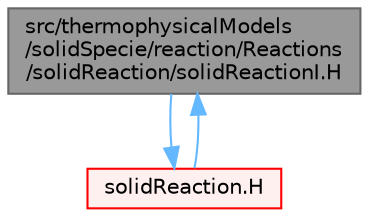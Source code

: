 digraph "src/thermophysicalModels/solidSpecie/reaction/Reactions/solidReaction/solidReactionI.H"
{
 // LATEX_PDF_SIZE
  bgcolor="transparent";
  edge [fontname=Helvetica,fontsize=10,labelfontname=Helvetica,labelfontsize=10];
  node [fontname=Helvetica,fontsize=10,shape=box,height=0.2,width=0.4];
  Node1 [id="Node000001",label="src/thermophysicalModels\l/solidSpecie/reaction/Reactions\l/solidReaction/solidReactionI.H",height=0.2,width=0.4,color="gray40", fillcolor="grey60", style="filled", fontcolor="black",tooltip=" "];
  Node1 -> Node2 [id="edge1_Node000001_Node000002",color="steelblue1",style="solid",tooltip=" "];
  Node2 [id="Node000002",label="solidReaction.H",height=0.2,width=0.4,color="red", fillcolor="#FFF0F0", style="filled",URL="$solidReaction_8H.html",tooltip=" "];
  Node2 -> Node1 [id="edge2_Node000002_Node000001",color="steelblue1",style="solid",tooltip=" "];
}
